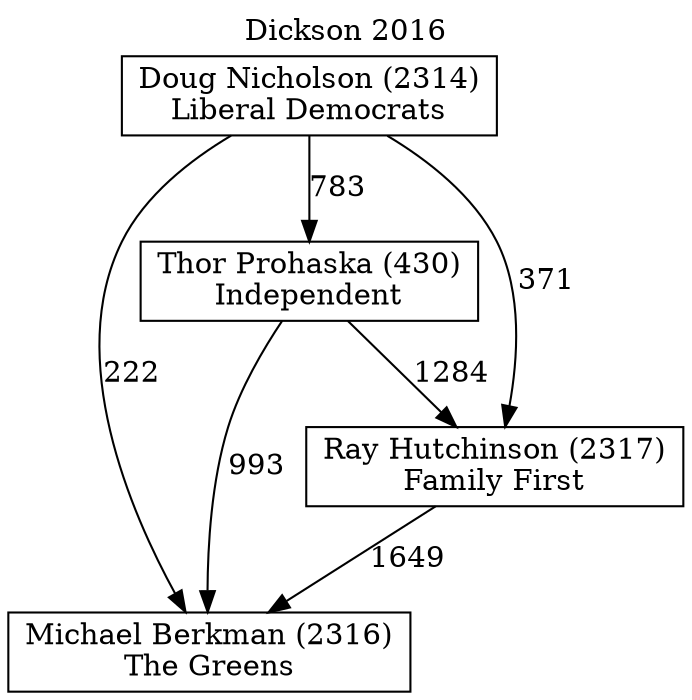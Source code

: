 // House preference flow
digraph "Michael Berkman (2316)_Dickson_2016" {
	graph [label="Dickson 2016" labelloc=t mclimit=10]
	node [shape=box]
	"Michael Berkman (2316)" [label="Michael Berkman (2316)
The Greens"]
	"Doug Nicholson (2314)" [label="Doug Nicholson (2314)
Liberal Democrats"]
	"Thor Prohaska (430)" [label="Thor Prohaska (430)
Independent"]
	"Ray Hutchinson (2317)" [label="Ray Hutchinson (2317)
Family First"]
	"Doug Nicholson (2314)" -> "Ray Hutchinson (2317)" [label=371]
	"Ray Hutchinson (2317)" -> "Michael Berkman (2316)" [label=1649]
	"Doug Nicholson (2314)" -> "Michael Berkman (2316)" [label=222]
	"Thor Prohaska (430)" -> "Ray Hutchinson (2317)" [label=1284]
	"Thor Prohaska (430)" -> "Michael Berkman (2316)" [label=993]
	"Doug Nicholson (2314)" -> "Thor Prohaska (430)" [label=783]
}
